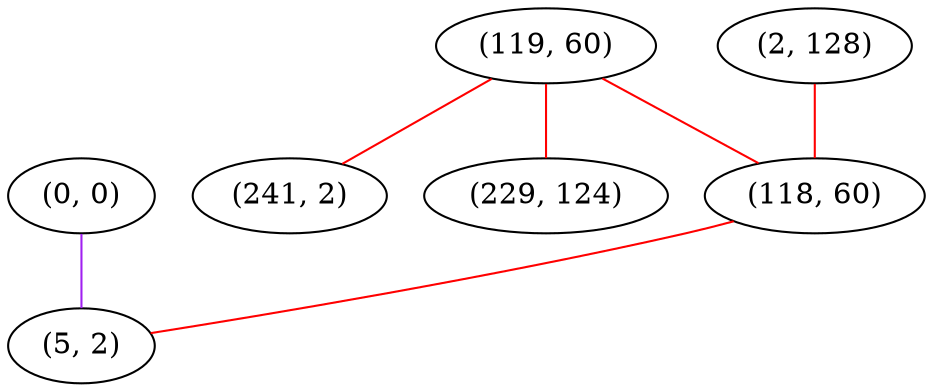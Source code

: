 graph "" {
"(0, 0)";
"(119, 60)";
"(241, 2)";
"(2, 128)";
"(118, 60)";
"(229, 124)";
"(5, 2)";
"(0, 0)" -- "(5, 2)"  [color=purple, key=0, weight=4];
"(119, 60)" -- "(241, 2)"  [color=red, key=0, weight=1];
"(119, 60)" -- "(118, 60)"  [color=red, key=0, weight=1];
"(119, 60)" -- "(229, 124)"  [color=red, key=0, weight=1];
"(2, 128)" -- "(118, 60)"  [color=red, key=0, weight=1];
"(118, 60)" -- "(5, 2)"  [color=red, key=0, weight=1];
}
